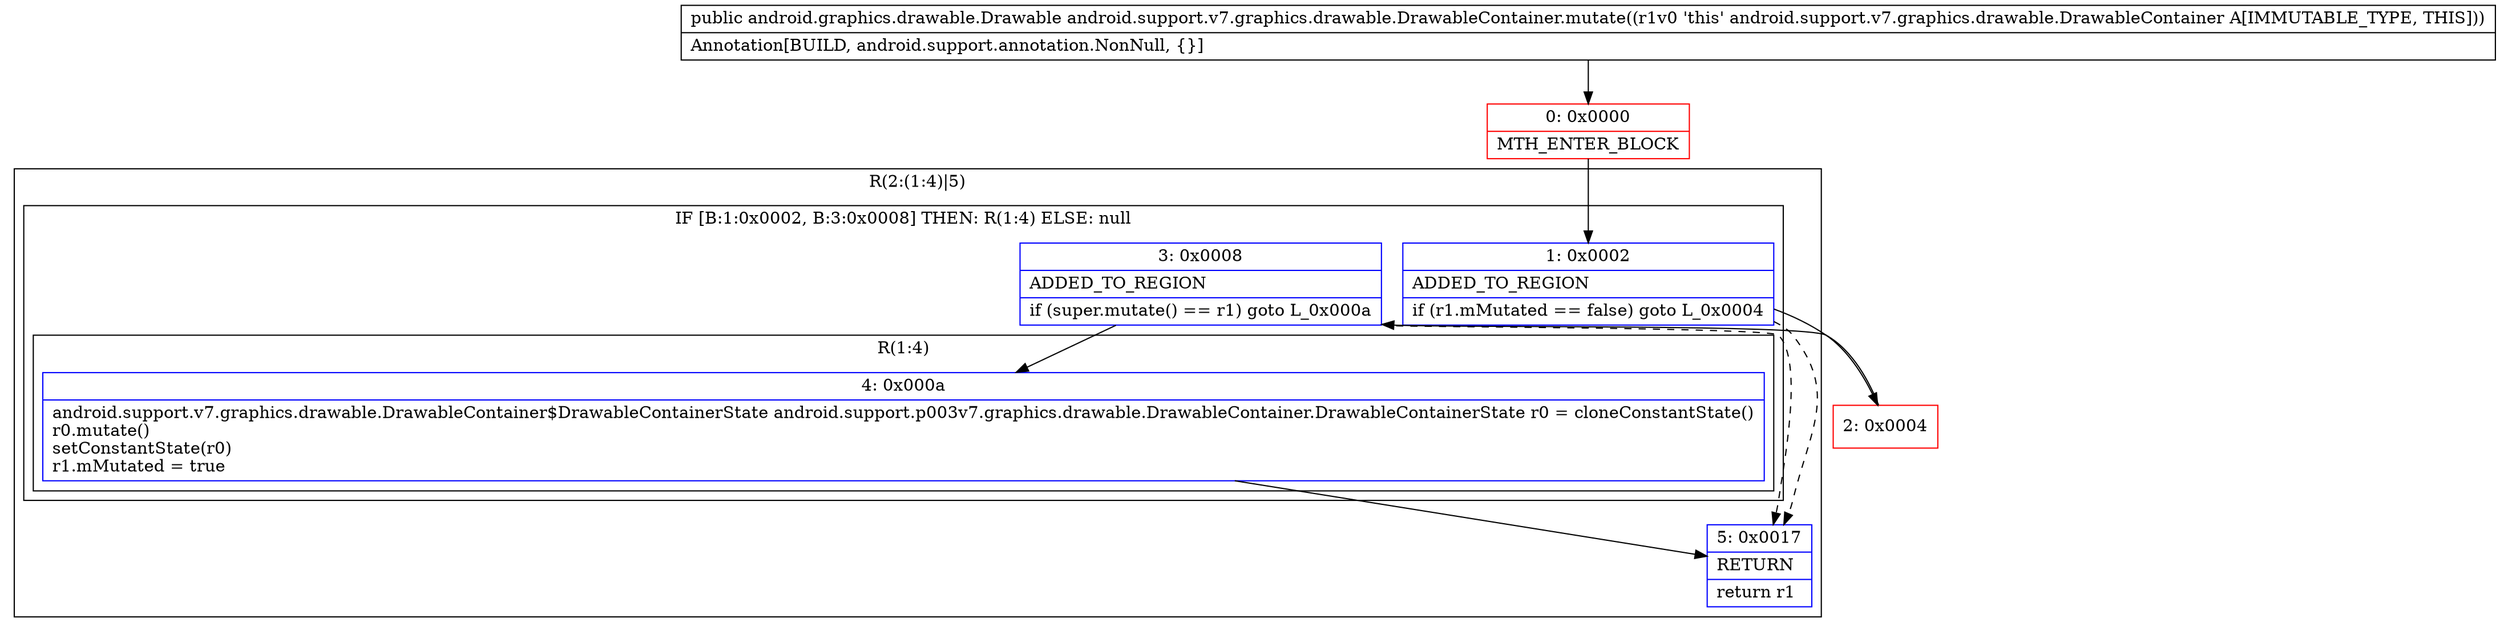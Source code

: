 digraph "CFG forandroid.support.v7.graphics.drawable.DrawableContainer.mutate()Landroid\/graphics\/drawable\/Drawable;" {
subgraph cluster_Region_1533057408 {
label = "R(2:(1:4)|5)";
node [shape=record,color=blue];
subgraph cluster_IfRegion_1347042068 {
label = "IF [B:1:0x0002, B:3:0x0008] THEN: R(1:4) ELSE: null";
node [shape=record,color=blue];
Node_1 [shape=record,label="{1\:\ 0x0002|ADDED_TO_REGION\l|if (r1.mMutated == false) goto L_0x0004\l}"];
Node_3 [shape=record,label="{3\:\ 0x0008|ADDED_TO_REGION\l|if (super.mutate() == r1) goto L_0x000a\l}"];
subgraph cluster_Region_1483214703 {
label = "R(1:4)";
node [shape=record,color=blue];
Node_4 [shape=record,label="{4\:\ 0x000a|android.support.v7.graphics.drawable.DrawableContainer$DrawableContainerState android.support.p003v7.graphics.drawable.DrawableContainer.DrawableContainerState r0 = cloneConstantState()\lr0.mutate()\lsetConstantState(r0)\lr1.mMutated = true\l}"];
}
}
Node_5 [shape=record,label="{5\:\ 0x0017|RETURN\l|return r1\l}"];
}
Node_0 [shape=record,color=red,label="{0\:\ 0x0000|MTH_ENTER_BLOCK\l}"];
Node_2 [shape=record,color=red,label="{2\:\ 0x0004}"];
MethodNode[shape=record,label="{public android.graphics.drawable.Drawable android.support.v7.graphics.drawable.DrawableContainer.mutate((r1v0 'this' android.support.v7.graphics.drawable.DrawableContainer A[IMMUTABLE_TYPE, THIS]))  | Annotation[BUILD, android.support.annotation.NonNull, \{\}]\l}"];
MethodNode -> Node_0;
Node_1 -> Node_2;
Node_1 -> Node_5[style=dashed];
Node_3 -> Node_4;
Node_3 -> Node_5[style=dashed];
Node_4 -> Node_5;
Node_0 -> Node_1;
Node_2 -> Node_3;
}

